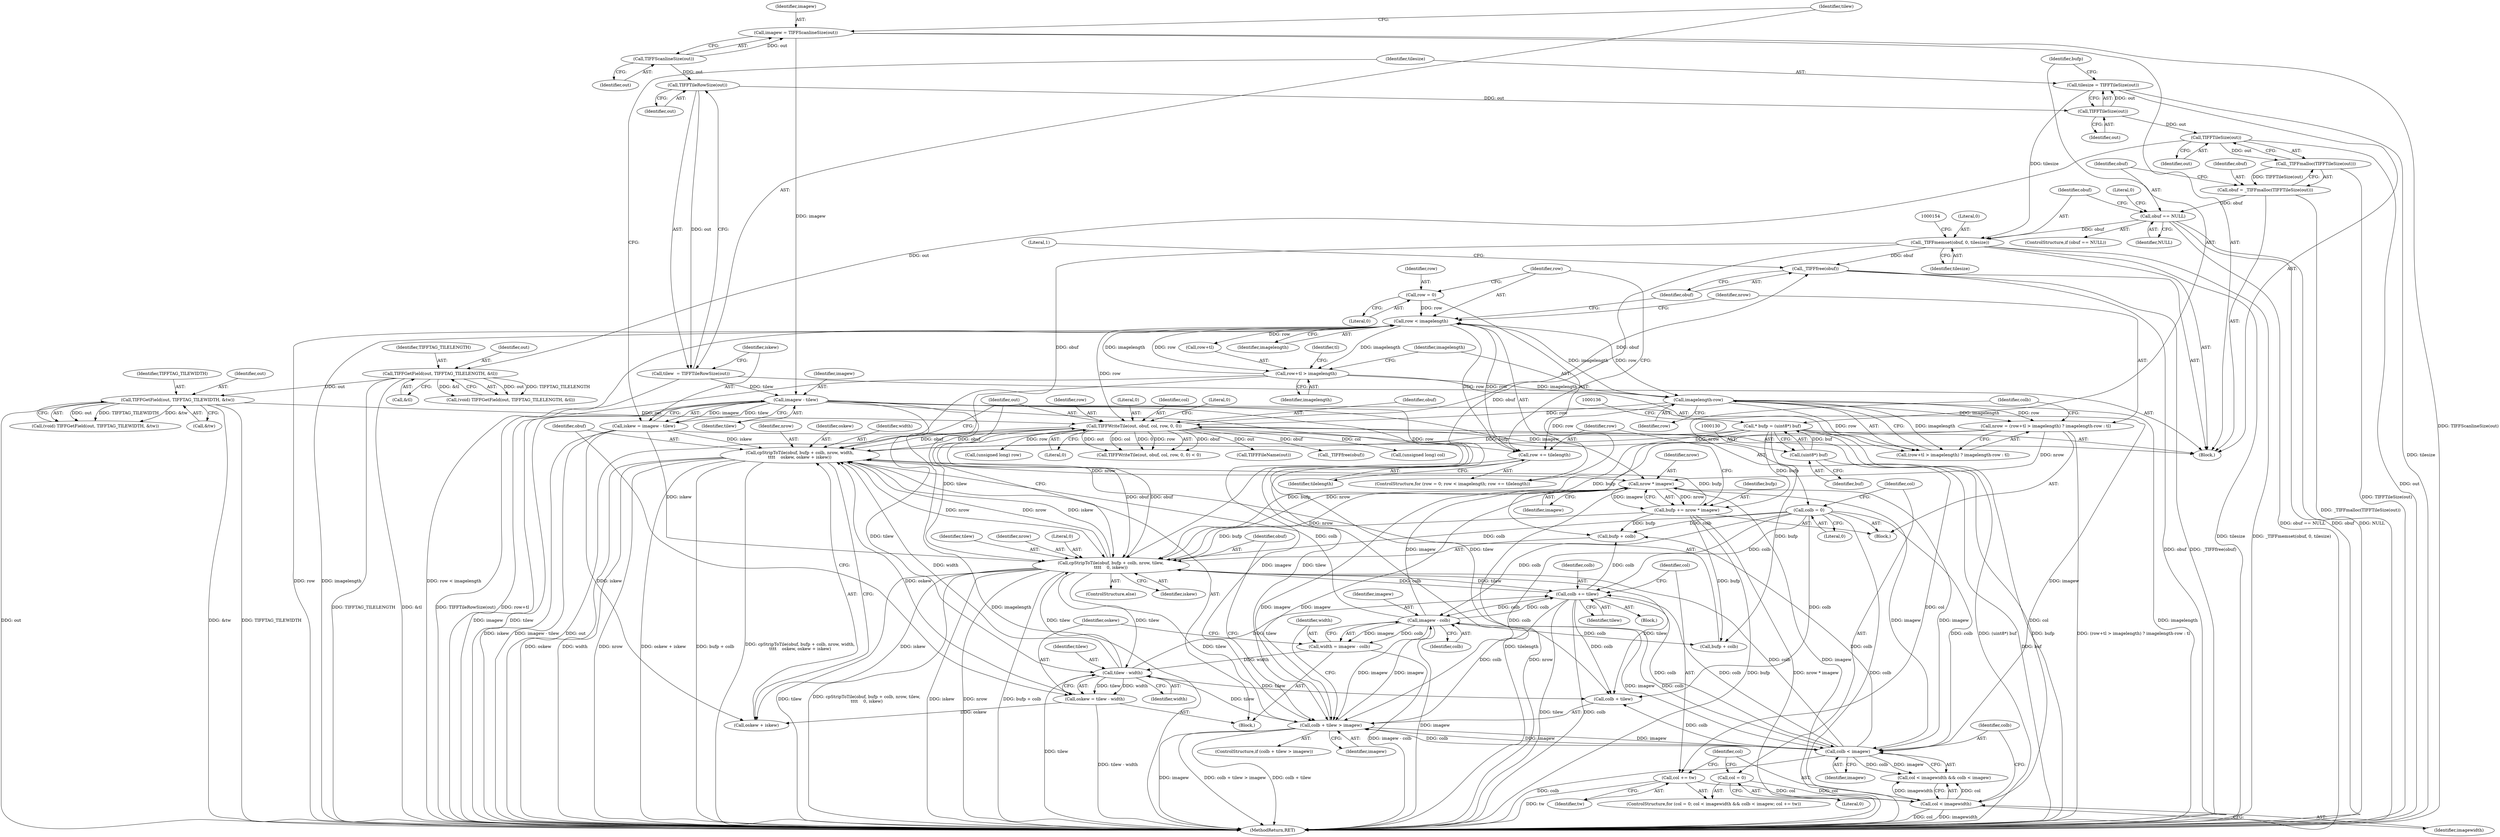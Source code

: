 digraph "0_libtiff_5ad9d8016fbb60109302d558f7edb2cb2a3bb8e3_0@API" {
"1000284" [label="(Call,_TIFFfree(obuf))"];
"1000253" [label="(Call,TIFFWriteTile(out, obuf, col, row, 0, 0))"];
"1000162" [label="(Call,TIFFGetField(out, TIFFTAG_TILEWIDTH, &tw))"];
"1000155" [label="(Call,TIFFGetField(out, TIFFTAG_TILELENGTH, &tl))"];
"1000141" [label="(Call,TIFFTileSize(out))"];
"1000123" [label="(Call,TIFFTileSize(out))"];
"1000112" [label="(Call,TIFFTileRowSize(out))"];
"1000107" [label="(Call,TIFFScanlineSize(out))"];
"1000230" [label="(Call,cpStripToTile(obuf, bufp + colb, nrow, width,\n\t\t\t\t    oskew, oskew + iskew))"];
"1000149" [label="(Call,_TIFFmemset(obuf, 0, tilesize))"];
"1000144" [label="(Call,obuf == NULL)"];
"1000138" [label="(Call,obuf = _TIFFmalloc(TIFFTileSize(out)))"];
"1000140" [label="(Call,_TIFFmalloc(TIFFTileSize(out)))"];
"1000121" [label="(Call,tilesize = TIFFTileSize(out))"];
"1000279" [label="(Call,bufp += nrow * imagew)"];
"1000281" [label="(Call,nrow * imagew)"];
"1000179" [label="(Call,nrow = (row+tl > imagelength) ? imagelength-row : tl)"];
"1000187" [label="(Call,imagelength-row)"];
"1000182" [label="(Call,row+tl > imagelength)"];
"1000171" [label="(Call,row < imagelength)"];
"1000168" [label="(Call,row = 0)"];
"1000174" [label="(Call,row += tilelength)"];
"1000242" [label="(Call,cpStripToTile(obuf, bufp + colb, nrow, tilew,\n\t\t\t\t    0, iskew))"];
"1000127" [label="(Call,* bufp = (uint8*) buf)"];
"1000129" [label="(Call,(uint8*) buf)"];
"1000192" [label="(Call,colb = 0)"];
"1000276" [label="(Call,colb += tilew)"];
"1000227" [label="(Call,tilew - width)"];
"1000117" [label="(Call,imagew - tilew)"];
"1000105" [label="(Call,imagew = TIFFScanlineSize(out))"];
"1000110" [label="(Call,tilew  = TIFFTileRowSize(out))"];
"1000219" [label="(Call,width = imagew - colb)"];
"1000221" [label="(Call,imagew - colb)"];
"1000212" [label="(Call,colb + tilew > imagew)"];
"1000204" [label="(Call,colb < imagew)"];
"1000115" [label="(Call,iskew = imagew - tilew)"];
"1000225" [label="(Call,oskew = tilew - width)"];
"1000201" [label="(Call,col < imagewidth)"];
"1000207" [label="(Call,col += tw)"];
"1000197" [label="(Call,col = 0)"];
"1000183" [label="(Call,row+tl)"];
"1000192" [label="(Call,colb = 0)"];
"1000174" [label="(Call,row += tilelength)"];
"1000172" [label="(Identifier,row)"];
"1000187" [label="(Call,imagelength-row)"];
"1000194" [label="(Literal,0)"];
"1000175" [label="(Identifier,row)"];
"1000106" [label="(Identifier,imagew)"];
"1000255" [label="(Identifier,obuf)"];
"1000257" [label="(Identifier,row)"];
"1000277" [label="(Identifier,colb)"];
"1000146" [label="(Identifier,NULL)"];
"1000269" [label="(Call,(unsigned long) row)"];
"1000108" [label="(Identifier,out)"];
"1000123" [label="(Call,TIFFTileSize(out))"];
"1000144" [label="(Call,obuf == NULL)"];
"1000156" [label="(Identifier,out)"];
"1000216" [label="(Identifier,imagew)"];
"1000151" [label="(Literal,0)"];
"1000165" [label="(Call,&tw)"];
"1000110" [label="(Call,tilew  = TIFFTileRowSize(out))"];
"1000287" [label="(Literal,1)"];
"1000259" [label="(Literal,0)"];
"1000282" [label="(Identifier,nrow)"];
"1000213" [label="(Call,colb + tilew)"];
"1000208" [label="(Identifier,col)"];
"1000111" [label="(Identifier,tilew)"];
"1000202" [label="(Identifier,col)"];
"1000168" [label="(Call,row = 0)"];
"1000252" [label="(Call,TIFFWriteTile(out, obuf, col, row, 0, 0) < 0)"];
"1000107" [label="(Call,TIFFScanlineSize(out))"];
"1000247" [label="(Identifier,nrow)"];
"1000263" [label="(Call,TIFFFileName(out))"];
"1000186" [label="(Identifier,imagelength)"];
"1000217" [label="(Block,)"];
"1000117" [label="(Call,imagew - tilew)"];
"1000148" [label="(Literal,0)"];
"1000258" [label="(Literal,0)"];
"1000139" [label="(Identifier,obuf)"];
"1000176" [label="(Identifier,tilelength)"];
"1000145" [label="(Identifier,obuf)"];
"1000220" [label="(Identifier,width)"];
"1000127" [label="(Call,* bufp = (uint8*) buf)"];
"1000196" [label="(ControlStructure,for (col = 0; col < imagewidth && colb < imagew; col += tw))"];
"1000249" [label="(Literal,0)"];
"1000128" [label="(Identifier,bufp)"];
"1000124" [label="(Identifier,out)"];
"1000243" [label="(Identifier,obuf)"];
"1000158" [label="(Call,&tl)"];
"1000199" [label="(Literal,0)"];
"1000280" [label="(Identifier,bufp)"];
"1000212" [label="(Call,colb + tilew > imagew)"];
"1000190" [label="(Identifier,tl)"];
"1000200" [label="(Call,col < imagewidth && colb < imagew)"];
"1000122" [label="(Identifier,tilesize)"];
"1000281" [label="(Call,nrow * imagew)"];
"1000197" [label="(Call,col = 0)"];
"1000279" [label="(Call,bufp += nrow * imagew)"];
"1000118" [label="(Identifier,imagew)"];
"1000285" [label="(Identifier,obuf)"];
"1000143" [label="(ControlStructure,if (obuf == NULL))"];
"1000235" [label="(Identifier,nrow)"];
"1000278" [label="(Identifier,tilew)"];
"1000171" [label="(Call,row < imagelength)"];
"1000162" [label="(Call,TIFFGetField(out, TIFFTAG_TILEWIDTH, &tw))"];
"1000231" [label="(Identifier,obuf)"];
"1000140" [label="(Call,_TIFFmalloc(TIFFTileSize(out)))"];
"1000237" [label="(Identifier,oskew)"];
"1000223" [label="(Identifier,colb)"];
"1000116" [label="(Identifier,iskew)"];
"1000230" [label="(Call,cpStripToTile(obuf, bufp + colb, nrow, width,\n\t\t\t\t    oskew, oskew + iskew))"];
"1000206" [label="(Identifier,imagew)"];
"1000229" [label="(Identifier,width)"];
"1000103" [label="(Block,)"];
"1000276" [label="(Call,colb += tilew)"];
"1000272" [label="(Call,_TIFFfree(obuf))"];
"1000210" [label="(Block,)"];
"1000221" [label="(Call,imagew - colb)"];
"1000169" [label="(Identifier,row)"];
"1000205" [label="(Identifier,colb)"];
"1000193" [label="(Identifier,colb)"];
"1000177" [label="(Block,)"];
"1000182" [label="(Call,row+tl > imagelength)"];
"1000219" [label="(Call,width = imagew - colb)"];
"1000222" [label="(Identifier,imagew)"];
"1000138" [label="(Call,obuf = _TIFFmalloc(TIFFTileSize(out)))"];
"1000141" [label="(Call,TIFFTileSize(out))"];
"1000149" [label="(Call,_TIFFmemset(obuf, 0, tilesize))"];
"1000155" [label="(Call,TIFFGetField(out, TIFFTAG_TILELENGTH, &tl))"];
"1000241" [label="(ControlStructure,else)"];
"1000253" [label="(Call,TIFFWriteTile(out, obuf, col, row, 0, 0))"];
"1000201" [label="(Call,col < imagewidth)"];
"1000250" [label="(Identifier,iskew)"];
"1000105" [label="(Call,imagew = TIFFScanlineSize(out))"];
"1000288" [label="(MethodReturn,RET)"];
"1000170" [label="(Literal,0)"];
"1000157" [label="(Identifier,TIFFTAG_TILELENGTH)"];
"1000232" [label="(Call,bufp + colb)"];
"1000236" [label="(Identifier,width)"];
"1000131" [label="(Identifier,buf)"];
"1000225" [label="(Call,oskew = tilew - width)"];
"1000112" [label="(Call,TIFFTileRowSize(out))"];
"1000198" [label="(Identifier,col)"];
"1000209" [label="(Identifier,tw)"];
"1000163" [label="(Identifier,out)"];
"1000113" [label="(Identifier,out)"];
"1000115" [label="(Call,iskew = imagew - tilew)"];
"1000227" [label="(Call,tilew - width)"];
"1000211" [label="(ControlStructure,if (colb + tilew > imagew))"];
"1000256" [label="(Identifier,col)"];
"1000150" [label="(Identifier,obuf)"];
"1000238" [label="(Call,oskew + iskew)"];
"1000142" [label="(Identifier,out)"];
"1000179" [label="(Call,nrow = (row+tl > imagelength) ? imagelength-row : tl)"];
"1000226" [label="(Identifier,oskew)"];
"1000181" [label="(Call,(row+tl > imagelength) ? imagelength-row : tl)"];
"1000188" [label="(Identifier,imagelength)"];
"1000254" [label="(Identifier,out)"];
"1000283" [label="(Identifier,imagew)"];
"1000242" [label="(Call,cpStripToTile(obuf, bufp + colb, nrow, tilew,\n\t\t\t\t    0, iskew))"];
"1000284" [label="(Call,_TIFFfree(obuf))"];
"1000121" [label="(Call,tilesize = TIFFTileSize(out))"];
"1000189" [label="(Identifier,row)"];
"1000152" [label="(Identifier,tilesize)"];
"1000153" [label="(Call,(void) TIFFGetField(out, TIFFTAG_TILELENGTH, &tl))"];
"1000244" [label="(Call,bufp + colb)"];
"1000173" [label="(Identifier,imagelength)"];
"1000164" [label="(Identifier,TIFFTAG_TILEWIDTH)"];
"1000260" [label="(Literal,0)"];
"1000129" [label="(Call,(uint8*) buf)"];
"1000180" [label="(Identifier,nrow)"];
"1000119" [label="(Identifier,tilew)"];
"1000248" [label="(Identifier,tilew)"];
"1000207" [label="(Call,col += tw)"];
"1000203" [label="(Identifier,imagewidth)"];
"1000204" [label="(Call,colb < imagew)"];
"1000160" [label="(Call,(void) TIFFGetField(out, TIFFTAG_TILEWIDTH, &tw))"];
"1000167" [label="(ControlStructure,for (row = 0; row < imagelength; row += tilelength))"];
"1000228" [label="(Identifier,tilew)"];
"1000266" [label="(Call,(unsigned long) col)"];
"1000284" -> "1000103"  [label="AST: "];
"1000284" -> "1000285"  [label="CFG: "];
"1000285" -> "1000284"  [label="AST: "];
"1000287" -> "1000284"  [label="CFG: "];
"1000284" -> "1000288"  [label="DDG: obuf"];
"1000284" -> "1000288"  [label="DDG: _TIFFfree(obuf)"];
"1000253" -> "1000284"  [label="DDG: obuf"];
"1000149" -> "1000284"  [label="DDG: obuf"];
"1000253" -> "1000252"  [label="AST: "];
"1000253" -> "1000259"  [label="CFG: "];
"1000254" -> "1000253"  [label="AST: "];
"1000255" -> "1000253"  [label="AST: "];
"1000256" -> "1000253"  [label="AST: "];
"1000257" -> "1000253"  [label="AST: "];
"1000258" -> "1000253"  [label="AST: "];
"1000259" -> "1000253"  [label="AST: "];
"1000260" -> "1000253"  [label="CFG: "];
"1000253" -> "1000288"  [label="DDG: out"];
"1000253" -> "1000174"  [label="DDG: row"];
"1000253" -> "1000207"  [label="DDG: col"];
"1000253" -> "1000230"  [label="DDG: obuf"];
"1000253" -> "1000242"  [label="DDG: obuf"];
"1000253" -> "1000252"  [label="DDG: obuf"];
"1000253" -> "1000252"  [label="DDG: out"];
"1000253" -> "1000252"  [label="DDG: col"];
"1000253" -> "1000252"  [label="DDG: 0"];
"1000253" -> "1000252"  [label="DDG: row"];
"1000162" -> "1000253"  [label="DDG: out"];
"1000230" -> "1000253"  [label="DDG: obuf"];
"1000242" -> "1000253"  [label="DDG: obuf"];
"1000201" -> "1000253"  [label="DDG: col"];
"1000187" -> "1000253"  [label="DDG: row"];
"1000171" -> "1000253"  [label="DDG: row"];
"1000253" -> "1000263"  [label="DDG: out"];
"1000253" -> "1000266"  [label="DDG: col"];
"1000253" -> "1000269"  [label="DDG: row"];
"1000253" -> "1000272"  [label="DDG: obuf"];
"1000162" -> "1000160"  [label="AST: "];
"1000162" -> "1000165"  [label="CFG: "];
"1000163" -> "1000162"  [label="AST: "];
"1000164" -> "1000162"  [label="AST: "];
"1000165" -> "1000162"  [label="AST: "];
"1000160" -> "1000162"  [label="CFG: "];
"1000162" -> "1000288"  [label="DDG: TIFFTAG_TILEWIDTH"];
"1000162" -> "1000288"  [label="DDG: out"];
"1000162" -> "1000288"  [label="DDG: &tw"];
"1000162" -> "1000160"  [label="DDG: out"];
"1000162" -> "1000160"  [label="DDG: TIFFTAG_TILEWIDTH"];
"1000162" -> "1000160"  [label="DDG: &tw"];
"1000155" -> "1000162"  [label="DDG: out"];
"1000155" -> "1000153"  [label="AST: "];
"1000155" -> "1000158"  [label="CFG: "];
"1000156" -> "1000155"  [label="AST: "];
"1000157" -> "1000155"  [label="AST: "];
"1000158" -> "1000155"  [label="AST: "];
"1000153" -> "1000155"  [label="CFG: "];
"1000155" -> "1000288"  [label="DDG: TIFFTAG_TILELENGTH"];
"1000155" -> "1000288"  [label="DDG: &tl"];
"1000155" -> "1000153"  [label="DDG: out"];
"1000155" -> "1000153"  [label="DDG: TIFFTAG_TILELENGTH"];
"1000155" -> "1000153"  [label="DDG: &tl"];
"1000141" -> "1000155"  [label="DDG: out"];
"1000141" -> "1000140"  [label="AST: "];
"1000141" -> "1000142"  [label="CFG: "];
"1000142" -> "1000141"  [label="AST: "];
"1000140" -> "1000141"  [label="CFG: "];
"1000141" -> "1000288"  [label="DDG: out"];
"1000141" -> "1000140"  [label="DDG: out"];
"1000123" -> "1000141"  [label="DDG: out"];
"1000123" -> "1000121"  [label="AST: "];
"1000123" -> "1000124"  [label="CFG: "];
"1000124" -> "1000123"  [label="AST: "];
"1000121" -> "1000123"  [label="CFG: "];
"1000123" -> "1000121"  [label="DDG: out"];
"1000112" -> "1000123"  [label="DDG: out"];
"1000112" -> "1000110"  [label="AST: "];
"1000112" -> "1000113"  [label="CFG: "];
"1000113" -> "1000112"  [label="AST: "];
"1000110" -> "1000112"  [label="CFG: "];
"1000112" -> "1000110"  [label="DDG: out"];
"1000107" -> "1000112"  [label="DDG: out"];
"1000107" -> "1000105"  [label="AST: "];
"1000107" -> "1000108"  [label="CFG: "];
"1000108" -> "1000107"  [label="AST: "];
"1000105" -> "1000107"  [label="CFG: "];
"1000107" -> "1000105"  [label="DDG: out"];
"1000230" -> "1000217"  [label="AST: "];
"1000230" -> "1000238"  [label="CFG: "];
"1000231" -> "1000230"  [label="AST: "];
"1000232" -> "1000230"  [label="AST: "];
"1000235" -> "1000230"  [label="AST: "];
"1000236" -> "1000230"  [label="AST: "];
"1000237" -> "1000230"  [label="AST: "];
"1000238" -> "1000230"  [label="AST: "];
"1000254" -> "1000230"  [label="CFG: "];
"1000230" -> "1000288"  [label="DDG: oskew"];
"1000230" -> "1000288"  [label="DDG: width"];
"1000230" -> "1000288"  [label="DDG: nrow"];
"1000230" -> "1000288"  [label="DDG: oskew + iskew"];
"1000230" -> "1000288"  [label="DDG: bufp + colb"];
"1000230" -> "1000288"  [label="DDG: cpStripToTile(obuf, bufp + colb, nrow, width,\n\t\t\t\t    oskew, oskew + iskew)"];
"1000149" -> "1000230"  [label="DDG: obuf"];
"1000279" -> "1000230"  [label="DDG: bufp"];
"1000127" -> "1000230"  [label="DDG: bufp"];
"1000221" -> "1000230"  [label="DDG: colb"];
"1000179" -> "1000230"  [label="DDG: nrow"];
"1000242" -> "1000230"  [label="DDG: nrow"];
"1000242" -> "1000230"  [label="DDG: iskew"];
"1000227" -> "1000230"  [label="DDG: width"];
"1000225" -> "1000230"  [label="DDG: oskew"];
"1000115" -> "1000230"  [label="DDG: iskew"];
"1000230" -> "1000242"  [label="DDG: nrow"];
"1000230" -> "1000281"  [label="DDG: nrow"];
"1000149" -> "1000103"  [label="AST: "];
"1000149" -> "1000152"  [label="CFG: "];
"1000150" -> "1000149"  [label="AST: "];
"1000151" -> "1000149"  [label="AST: "];
"1000152" -> "1000149"  [label="AST: "];
"1000154" -> "1000149"  [label="CFG: "];
"1000149" -> "1000288"  [label="DDG: tilesize"];
"1000149" -> "1000288"  [label="DDG: _TIFFmemset(obuf, 0, tilesize)"];
"1000144" -> "1000149"  [label="DDG: obuf"];
"1000121" -> "1000149"  [label="DDG: tilesize"];
"1000149" -> "1000242"  [label="DDG: obuf"];
"1000144" -> "1000143"  [label="AST: "];
"1000144" -> "1000146"  [label="CFG: "];
"1000145" -> "1000144"  [label="AST: "];
"1000146" -> "1000144"  [label="AST: "];
"1000148" -> "1000144"  [label="CFG: "];
"1000150" -> "1000144"  [label="CFG: "];
"1000144" -> "1000288"  [label="DDG: obuf == NULL"];
"1000144" -> "1000288"  [label="DDG: obuf"];
"1000144" -> "1000288"  [label="DDG: NULL"];
"1000138" -> "1000144"  [label="DDG: obuf"];
"1000138" -> "1000103"  [label="AST: "];
"1000138" -> "1000140"  [label="CFG: "];
"1000139" -> "1000138"  [label="AST: "];
"1000140" -> "1000138"  [label="AST: "];
"1000145" -> "1000138"  [label="CFG: "];
"1000138" -> "1000288"  [label="DDG: _TIFFmalloc(TIFFTileSize(out))"];
"1000140" -> "1000138"  [label="DDG: TIFFTileSize(out)"];
"1000140" -> "1000288"  [label="DDG: TIFFTileSize(out)"];
"1000121" -> "1000103"  [label="AST: "];
"1000122" -> "1000121"  [label="AST: "];
"1000128" -> "1000121"  [label="CFG: "];
"1000121" -> "1000288"  [label="DDG: tilesize"];
"1000279" -> "1000177"  [label="AST: "];
"1000279" -> "1000281"  [label="CFG: "];
"1000280" -> "1000279"  [label="AST: "];
"1000281" -> "1000279"  [label="AST: "];
"1000175" -> "1000279"  [label="CFG: "];
"1000279" -> "1000288"  [label="DDG: bufp"];
"1000279" -> "1000288"  [label="DDG: nrow * imagew"];
"1000279" -> "1000232"  [label="DDG: bufp"];
"1000279" -> "1000242"  [label="DDG: bufp"];
"1000279" -> "1000244"  [label="DDG: bufp"];
"1000281" -> "1000279"  [label="DDG: nrow"];
"1000281" -> "1000279"  [label="DDG: imagew"];
"1000127" -> "1000279"  [label="DDG: bufp"];
"1000281" -> "1000283"  [label="CFG: "];
"1000282" -> "1000281"  [label="AST: "];
"1000283" -> "1000281"  [label="AST: "];
"1000281" -> "1000288"  [label="DDG: nrow"];
"1000281" -> "1000288"  [label="DDG: imagew"];
"1000281" -> "1000204"  [label="DDG: imagew"];
"1000281" -> "1000212"  [label="DDG: imagew"];
"1000179" -> "1000281"  [label="DDG: nrow"];
"1000242" -> "1000281"  [label="DDG: nrow"];
"1000212" -> "1000281"  [label="DDG: imagew"];
"1000204" -> "1000281"  [label="DDG: imagew"];
"1000221" -> "1000281"  [label="DDG: imagew"];
"1000117" -> "1000281"  [label="DDG: imagew"];
"1000179" -> "1000177"  [label="AST: "];
"1000179" -> "1000181"  [label="CFG: "];
"1000180" -> "1000179"  [label="AST: "];
"1000181" -> "1000179"  [label="AST: "];
"1000193" -> "1000179"  [label="CFG: "];
"1000179" -> "1000288"  [label="DDG: (row+tl > imagelength) ? imagelength-row : tl"];
"1000187" -> "1000179"  [label="DDG: imagelength"];
"1000187" -> "1000179"  [label="DDG: row"];
"1000179" -> "1000242"  [label="DDG: nrow"];
"1000187" -> "1000181"  [label="AST: "];
"1000187" -> "1000189"  [label="CFG: "];
"1000188" -> "1000187"  [label="AST: "];
"1000189" -> "1000187"  [label="AST: "];
"1000181" -> "1000187"  [label="CFG: "];
"1000187" -> "1000288"  [label="DDG: imagelength"];
"1000187" -> "1000171"  [label="DDG: imagelength"];
"1000187" -> "1000174"  [label="DDG: row"];
"1000187" -> "1000181"  [label="DDG: imagelength"];
"1000187" -> "1000181"  [label="DDG: row"];
"1000182" -> "1000187"  [label="DDG: imagelength"];
"1000171" -> "1000187"  [label="DDG: row"];
"1000182" -> "1000181"  [label="AST: "];
"1000182" -> "1000186"  [label="CFG: "];
"1000183" -> "1000182"  [label="AST: "];
"1000186" -> "1000182"  [label="AST: "];
"1000188" -> "1000182"  [label="CFG: "];
"1000190" -> "1000182"  [label="CFG: "];
"1000182" -> "1000288"  [label="DDG: imagelength"];
"1000182" -> "1000288"  [label="DDG: row+tl"];
"1000182" -> "1000171"  [label="DDG: imagelength"];
"1000171" -> "1000182"  [label="DDG: row"];
"1000171" -> "1000182"  [label="DDG: imagelength"];
"1000171" -> "1000167"  [label="AST: "];
"1000171" -> "1000173"  [label="CFG: "];
"1000172" -> "1000171"  [label="AST: "];
"1000173" -> "1000171"  [label="AST: "];
"1000180" -> "1000171"  [label="CFG: "];
"1000285" -> "1000171"  [label="CFG: "];
"1000171" -> "1000288"  [label="DDG: row"];
"1000171" -> "1000288"  [label="DDG: imagelength"];
"1000171" -> "1000288"  [label="DDG: row < imagelength"];
"1000168" -> "1000171"  [label="DDG: row"];
"1000174" -> "1000171"  [label="DDG: row"];
"1000171" -> "1000174"  [label="DDG: row"];
"1000171" -> "1000183"  [label="DDG: row"];
"1000168" -> "1000167"  [label="AST: "];
"1000168" -> "1000170"  [label="CFG: "];
"1000169" -> "1000168"  [label="AST: "];
"1000170" -> "1000168"  [label="AST: "];
"1000172" -> "1000168"  [label="CFG: "];
"1000174" -> "1000167"  [label="AST: "];
"1000174" -> "1000176"  [label="CFG: "];
"1000175" -> "1000174"  [label="AST: "];
"1000176" -> "1000174"  [label="AST: "];
"1000172" -> "1000174"  [label="CFG: "];
"1000174" -> "1000288"  [label="DDG: tilelength"];
"1000242" -> "1000241"  [label="AST: "];
"1000242" -> "1000250"  [label="CFG: "];
"1000243" -> "1000242"  [label="AST: "];
"1000244" -> "1000242"  [label="AST: "];
"1000247" -> "1000242"  [label="AST: "];
"1000248" -> "1000242"  [label="AST: "];
"1000249" -> "1000242"  [label="AST: "];
"1000250" -> "1000242"  [label="AST: "];
"1000254" -> "1000242"  [label="CFG: "];
"1000242" -> "1000288"  [label="DDG: bufp + colb"];
"1000242" -> "1000288"  [label="DDG: tilew"];
"1000242" -> "1000288"  [label="DDG: cpStripToTile(obuf, bufp + colb, nrow, tilew,\n\t\t\t\t    0, iskew)"];
"1000242" -> "1000288"  [label="DDG: iskew"];
"1000242" -> "1000288"  [label="DDG: nrow"];
"1000242" -> "1000212"  [label="DDG: tilew"];
"1000242" -> "1000213"  [label="DDG: tilew"];
"1000242" -> "1000227"  [label="DDG: tilew"];
"1000242" -> "1000238"  [label="DDG: iskew"];
"1000127" -> "1000242"  [label="DDG: bufp"];
"1000192" -> "1000242"  [label="DDG: colb"];
"1000276" -> "1000242"  [label="DDG: colb"];
"1000204" -> "1000242"  [label="DDG: colb"];
"1000117" -> "1000242"  [label="DDG: tilew"];
"1000227" -> "1000242"  [label="DDG: tilew"];
"1000115" -> "1000242"  [label="DDG: iskew"];
"1000242" -> "1000276"  [label="DDG: tilew"];
"1000127" -> "1000103"  [label="AST: "];
"1000127" -> "1000129"  [label="CFG: "];
"1000128" -> "1000127"  [label="AST: "];
"1000129" -> "1000127"  [label="AST: "];
"1000136" -> "1000127"  [label="CFG: "];
"1000127" -> "1000288"  [label="DDG: (uint8*) buf"];
"1000127" -> "1000288"  [label="DDG: bufp"];
"1000129" -> "1000127"  [label="DDG: buf"];
"1000127" -> "1000232"  [label="DDG: bufp"];
"1000127" -> "1000244"  [label="DDG: bufp"];
"1000129" -> "1000131"  [label="CFG: "];
"1000130" -> "1000129"  [label="AST: "];
"1000131" -> "1000129"  [label="AST: "];
"1000129" -> "1000288"  [label="DDG: buf"];
"1000192" -> "1000177"  [label="AST: "];
"1000192" -> "1000194"  [label="CFG: "];
"1000193" -> "1000192"  [label="AST: "];
"1000194" -> "1000192"  [label="AST: "];
"1000198" -> "1000192"  [label="CFG: "];
"1000192" -> "1000288"  [label="DDG: colb"];
"1000192" -> "1000204"  [label="DDG: colb"];
"1000192" -> "1000212"  [label="DDG: colb"];
"1000192" -> "1000213"  [label="DDG: colb"];
"1000192" -> "1000221"  [label="DDG: colb"];
"1000192" -> "1000244"  [label="DDG: colb"];
"1000192" -> "1000276"  [label="DDG: colb"];
"1000276" -> "1000210"  [label="AST: "];
"1000276" -> "1000278"  [label="CFG: "];
"1000277" -> "1000276"  [label="AST: "];
"1000278" -> "1000276"  [label="AST: "];
"1000208" -> "1000276"  [label="CFG: "];
"1000276" -> "1000288"  [label="DDG: tilew"];
"1000276" -> "1000288"  [label="DDG: colb"];
"1000276" -> "1000204"  [label="DDG: colb"];
"1000276" -> "1000212"  [label="DDG: colb"];
"1000276" -> "1000213"  [label="DDG: colb"];
"1000276" -> "1000221"  [label="DDG: colb"];
"1000276" -> "1000244"  [label="DDG: colb"];
"1000227" -> "1000276"  [label="DDG: tilew"];
"1000221" -> "1000276"  [label="DDG: colb"];
"1000204" -> "1000276"  [label="DDG: colb"];
"1000227" -> "1000225"  [label="AST: "];
"1000227" -> "1000229"  [label="CFG: "];
"1000228" -> "1000227"  [label="AST: "];
"1000229" -> "1000227"  [label="AST: "];
"1000225" -> "1000227"  [label="CFG: "];
"1000227" -> "1000288"  [label="DDG: tilew"];
"1000227" -> "1000212"  [label="DDG: tilew"];
"1000227" -> "1000213"  [label="DDG: tilew"];
"1000227" -> "1000225"  [label="DDG: tilew"];
"1000227" -> "1000225"  [label="DDG: width"];
"1000117" -> "1000227"  [label="DDG: tilew"];
"1000219" -> "1000227"  [label="DDG: width"];
"1000117" -> "1000115"  [label="AST: "];
"1000117" -> "1000119"  [label="CFG: "];
"1000118" -> "1000117"  [label="AST: "];
"1000119" -> "1000117"  [label="AST: "];
"1000115" -> "1000117"  [label="CFG: "];
"1000117" -> "1000288"  [label="DDG: imagew"];
"1000117" -> "1000288"  [label="DDG: tilew"];
"1000117" -> "1000115"  [label="DDG: imagew"];
"1000117" -> "1000115"  [label="DDG: tilew"];
"1000105" -> "1000117"  [label="DDG: imagew"];
"1000110" -> "1000117"  [label="DDG: tilew"];
"1000117" -> "1000204"  [label="DDG: imagew"];
"1000117" -> "1000212"  [label="DDG: tilew"];
"1000117" -> "1000212"  [label="DDG: imagew"];
"1000117" -> "1000213"  [label="DDG: tilew"];
"1000105" -> "1000103"  [label="AST: "];
"1000106" -> "1000105"  [label="AST: "];
"1000111" -> "1000105"  [label="CFG: "];
"1000105" -> "1000288"  [label="DDG: TIFFScanlineSize(out)"];
"1000110" -> "1000103"  [label="AST: "];
"1000111" -> "1000110"  [label="AST: "];
"1000116" -> "1000110"  [label="CFG: "];
"1000110" -> "1000288"  [label="DDG: TIFFTileRowSize(out)"];
"1000219" -> "1000217"  [label="AST: "];
"1000219" -> "1000221"  [label="CFG: "];
"1000220" -> "1000219"  [label="AST: "];
"1000221" -> "1000219"  [label="AST: "];
"1000226" -> "1000219"  [label="CFG: "];
"1000219" -> "1000288"  [label="DDG: imagew - colb"];
"1000221" -> "1000219"  [label="DDG: imagew"];
"1000221" -> "1000219"  [label="DDG: colb"];
"1000221" -> "1000223"  [label="CFG: "];
"1000222" -> "1000221"  [label="AST: "];
"1000223" -> "1000221"  [label="AST: "];
"1000221" -> "1000288"  [label="DDG: imagew"];
"1000221" -> "1000204"  [label="DDG: imagew"];
"1000221" -> "1000212"  [label="DDG: imagew"];
"1000212" -> "1000221"  [label="DDG: imagew"];
"1000204" -> "1000221"  [label="DDG: colb"];
"1000221" -> "1000232"  [label="DDG: colb"];
"1000212" -> "1000211"  [label="AST: "];
"1000212" -> "1000216"  [label="CFG: "];
"1000213" -> "1000212"  [label="AST: "];
"1000216" -> "1000212"  [label="AST: "];
"1000220" -> "1000212"  [label="CFG: "];
"1000243" -> "1000212"  [label="CFG: "];
"1000212" -> "1000288"  [label="DDG: imagew"];
"1000212" -> "1000288"  [label="DDG: colb + tilew > imagew"];
"1000212" -> "1000288"  [label="DDG: colb + tilew"];
"1000212" -> "1000204"  [label="DDG: imagew"];
"1000204" -> "1000212"  [label="DDG: colb"];
"1000204" -> "1000212"  [label="DDG: imagew"];
"1000204" -> "1000200"  [label="AST: "];
"1000204" -> "1000206"  [label="CFG: "];
"1000205" -> "1000204"  [label="AST: "];
"1000206" -> "1000204"  [label="AST: "];
"1000200" -> "1000204"  [label="CFG: "];
"1000204" -> "1000288"  [label="DDG: colb"];
"1000204" -> "1000200"  [label="DDG: colb"];
"1000204" -> "1000200"  [label="DDG: imagew"];
"1000204" -> "1000213"  [label="DDG: colb"];
"1000204" -> "1000244"  [label="DDG: colb"];
"1000115" -> "1000103"  [label="AST: "];
"1000116" -> "1000115"  [label="AST: "];
"1000122" -> "1000115"  [label="CFG: "];
"1000115" -> "1000288"  [label="DDG: imagew - tilew"];
"1000115" -> "1000288"  [label="DDG: iskew"];
"1000115" -> "1000238"  [label="DDG: iskew"];
"1000225" -> "1000217"  [label="AST: "];
"1000226" -> "1000225"  [label="AST: "];
"1000231" -> "1000225"  [label="CFG: "];
"1000225" -> "1000288"  [label="DDG: tilew - width"];
"1000225" -> "1000238"  [label="DDG: oskew"];
"1000201" -> "1000200"  [label="AST: "];
"1000201" -> "1000203"  [label="CFG: "];
"1000202" -> "1000201"  [label="AST: "];
"1000203" -> "1000201"  [label="AST: "];
"1000205" -> "1000201"  [label="CFG: "];
"1000200" -> "1000201"  [label="CFG: "];
"1000201" -> "1000288"  [label="DDG: imagewidth"];
"1000201" -> "1000288"  [label="DDG: col"];
"1000201" -> "1000200"  [label="DDG: col"];
"1000201" -> "1000200"  [label="DDG: imagewidth"];
"1000207" -> "1000201"  [label="DDG: col"];
"1000197" -> "1000201"  [label="DDG: col"];
"1000207" -> "1000196"  [label="AST: "];
"1000207" -> "1000209"  [label="CFG: "];
"1000208" -> "1000207"  [label="AST: "];
"1000209" -> "1000207"  [label="AST: "];
"1000202" -> "1000207"  [label="CFG: "];
"1000207" -> "1000288"  [label="DDG: tw"];
"1000197" -> "1000196"  [label="AST: "];
"1000197" -> "1000199"  [label="CFG: "];
"1000198" -> "1000197"  [label="AST: "];
"1000199" -> "1000197"  [label="AST: "];
"1000202" -> "1000197"  [label="CFG: "];
}
